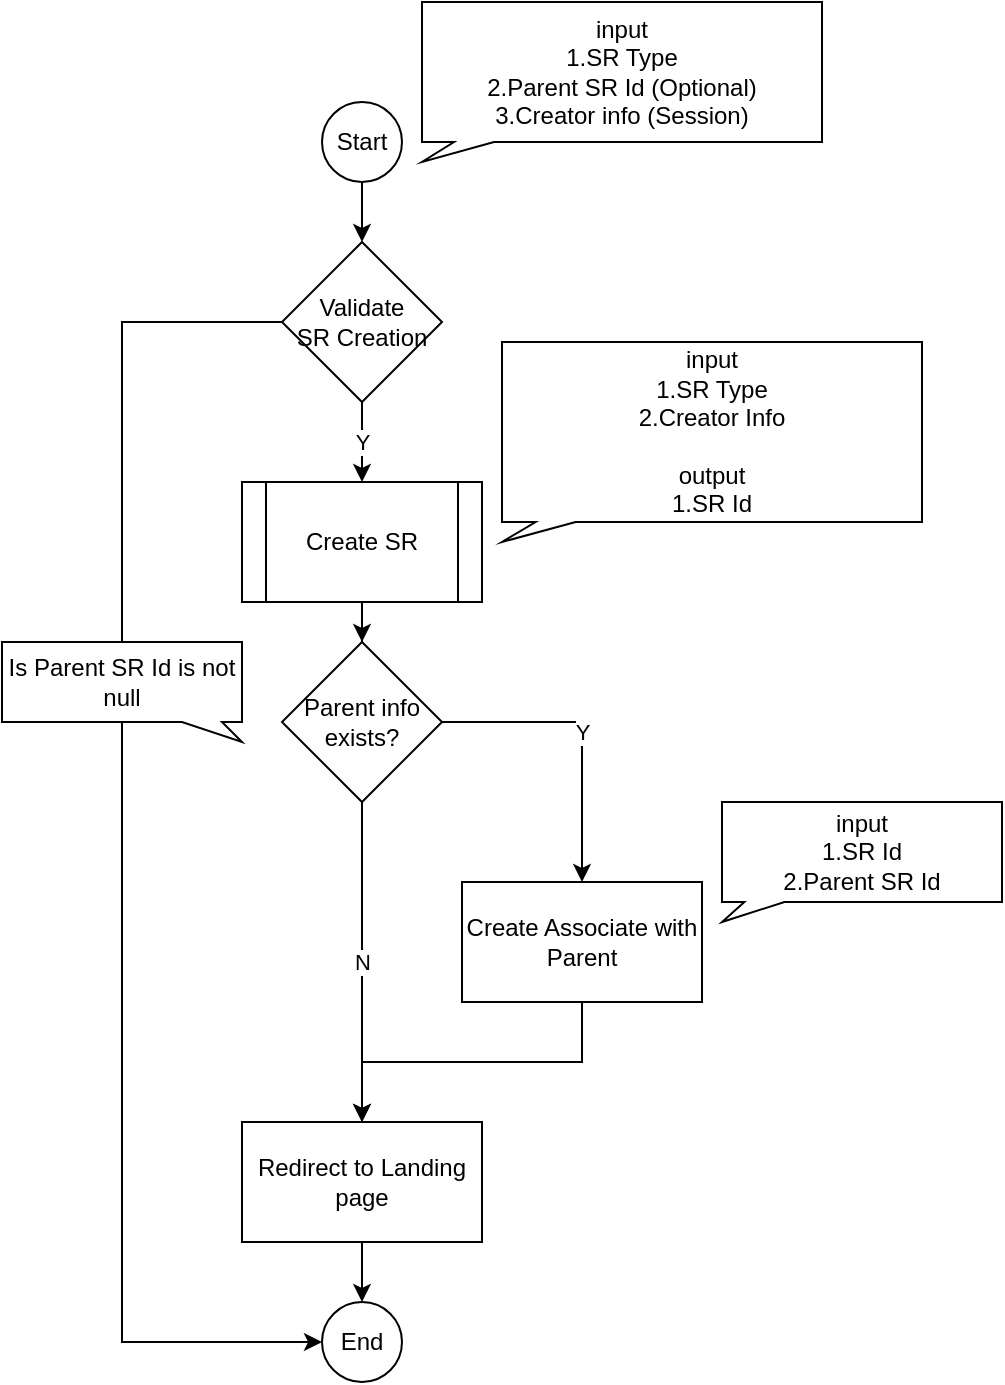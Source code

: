 <mxfile version="15.5.9" type="github">
  <diagram id="Chmw2fx7Nd-Ume3z_her" name="Page-1">
    <mxGraphModel dx="1662" dy="762" grid="1" gridSize="10" guides="1" tooltips="1" connect="1" arrows="1" fold="1" page="1" pageScale="1" pageWidth="850" pageHeight="1100" math="0" shadow="0">
      <root>
        <mxCell id="0" />
        <mxCell id="1" parent="0" />
        <mxCell id="JrEnGwfE29LNn3WhBIr7-6" value="Y" style="edgeStyle=orthogonalEdgeStyle;rounded=0;orthogonalLoop=1;jettySize=auto;html=1;exitX=0.5;exitY=1;exitDx=0;exitDy=0;entryX=0.5;entryY=0;entryDx=0;entryDy=0;startArrow=none;" edge="1" parent="1" source="JrEnGwfE29LNn3WhBIr7-16" target="JrEnGwfE29LNn3WhBIr7-5">
          <mxGeometry relative="1" as="geometry">
            <mxPoint x="220" y="240" as="sourcePoint" />
          </mxGeometry>
        </mxCell>
        <mxCell id="JrEnGwfE29LNn3WhBIr7-18" style="edgeStyle=orthogonalEdgeStyle;rounded=0;orthogonalLoop=1;jettySize=auto;html=1;exitX=0.5;exitY=1;exitDx=0;exitDy=0;entryX=0.5;entryY=0;entryDx=0;entryDy=0;" edge="1" parent="1" source="JrEnGwfE29LNn3WhBIr7-1" target="JrEnGwfE29LNn3WhBIr7-16">
          <mxGeometry relative="1" as="geometry" />
        </mxCell>
        <mxCell id="JrEnGwfE29LNn3WhBIr7-1" value="Start" style="ellipse;whiteSpace=wrap;html=1;aspect=fixed;" vertex="1" parent="1">
          <mxGeometry x="200" y="80" width="40" height="40" as="geometry" />
        </mxCell>
        <mxCell id="JrEnGwfE29LNn3WhBIr7-8" value="Y" style="edgeStyle=orthogonalEdgeStyle;rounded=0;orthogonalLoop=1;jettySize=auto;html=1;exitX=1;exitY=0.5;exitDx=0;exitDy=0;" edge="1" parent="1" source="JrEnGwfE29LNn3WhBIr7-2" target="JrEnGwfE29LNn3WhBIr7-3">
          <mxGeometry relative="1" as="geometry" />
        </mxCell>
        <mxCell id="JrEnGwfE29LNn3WhBIr7-13" value="N" style="edgeStyle=orthogonalEdgeStyle;rounded=0;orthogonalLoop=1;jettySize=auto;html=1;exitX=0.5;exitY=1;exitDx=0;exitDy=0;entryX=0.5;entryY=0;entryDx=0;entryDy=0;" edge="1" parent="1" source="JrEnGwfE29LNn3WhBIr7-2" target="JrEnGwfE29LNn3WhBIr7-9">
          <mxGeometry relative="1" as="geometry" />
        </mxCell>
        <mxCell id="JrEnGwfE29LNn3WhBIr7-2" value="Parent info&lt;br&gt;exists?" style="rhombus;whiteSpace=wrap;html=1;" vertex="1" parent="1">
          <mxGeometry x="180" y="350" width="80" height="80" as="geometry" />
        </mxCell>
        <mxCell id="JrEnGwfE29LNn3WhBIr7-10" style="edgeStyle=orthogonalEdgeStyle;rounded=0;orthogonalLoop=1;jettySize=auto;html=1;exitX=0.5;exitY=1;exitDx=0;exitDy=0;" edge="1" parent="1" source="JrEnGwfE29LNn3WhBIr7-3" target="JrEnGwfE29LNn3WhBIr7-9">
          <mxGeometry relative="1" as="geometry" />
        </mxCell>
        <mxCell id="JrEnGwfE29LNn3WhBIr7-3" value="Create Associate with Parent" style="rounded=0;whiteSpace=wrap;html=1;" vertex="1" parent="1">
          <mxGeometry x="270" y="470" width="120" height="60" as="geometry" />
        </mxCell>
        <mxCell id="JrEnGwfE29LNn3WhBIr7-7" style="edgeStyle=orthogonalEdgeStyle;rounded=0;orthogonalLoop=1;jettySize=auto;html=1;exitX=0.5;exitY=1;exitDx=0;exitDy=0;" edge="1" parent="1" source="JrEnGwfE29LNn3WhBIr7-5" target="JrEnGwfE29LNn3WhBIr7-2">
          <mxGeometry relative="1" as="geometry" />
        </mxCell>
        <mxCell id="JrEnGwfE29LNn3WhBIr7-5" value="Create SR" style="shape=process;whiteSpace=wrap;html=1;backgroundOutline=1;" vertex="1" parent="1">
          <mxGeometry x="160" y="270" width="120" height="60" as="geometry" />
        </mxCell>
        <mxCell id="JrEnGwfE29LNn3WhBIr7-23" style="edgeStyle=orthogonalEdgeStyle;rounded=0;orthogonalLoop=1;jettySize=auto;html=1;exitX=0.5;exitY=1;exitDx=0;exitDy=0;" edge="1" parent="1" source="JrEnGwfE29LNn3WhBIr7-9" target="JrEnGwfE29LNn3WhBIr7-22">
          <mxGeometry relative="1" as="geometry" />
        </mxCell>
        <mxCell id="JrEnGwfE29LNn3WhBIr7-9" value="Redirect to Landing page" style="rounded=0;whiteSpace=wrap;html=1;" vertex="1" parent="1">
          <mxGeometry x="160" y="590" width="120" height="60" as="geometry" />
        </mxCell>
        <mxCell id="JrEnGwfE29LNn3WhBIr7-14" value="input&lt;br&gt;1.SR Type&lt;br&gt;2.Creator Info&lt;br&gt;&lt;br&gt;output&lt;br&gt;1.SR Id" style="shape=callout;whiteSpace=wrap;html=1;perimeter=calloutPerimeter;size=10;position=0.08;position2=0;" vertex="1" parent="1">
          <mxGeometry x="290" y="200" width="210" height="100" as="geometry" />
        </mxCell>
        <mxCell id="JrEnGwfE29LNn3WhBIr7-15" value="input&lt;br&gt;1.SR Type&lt;br&gt;2.Parent SR Id (Optional)&lt;br&gt;3.Creator info (Session)" style="shape=callout;whiteSpace=wrap;html=1;perimeter=calloutPerimeter;size=10;position=0.08;position2=0;" vertex="1" parent="1">
          <mxGeometry x="250" y="30" width="200" height="80" as="geometry" />
        </mxCell>
        <mxCell id="JrEnGwfE29LNn3WhBIr7-24" style="edgeStyle=orthogonalEdgeStyle;rounded=0;orthogonalLoop=1;jettySize=auto;html=1;exitX=0;exitY=0.5;exitDx=0;exitDy=0;entryX=0;entryY=0.5;entryDx=0;entryDy=0;" edge="1" parent="1" source="JrEnGwfE29LNn3WhBIr7-16" target="JrEnGwfE29LNn3WhBIr7-22">
          <mxGeometry relative="1" as="geometry">
            <Array as="points">
              <mxPoint x="100" y="190" />
              <mxPoint x="100" y="700" />
            </Array>
          </mxGeometry>
        </mxCell>
        <mxCell id="JrEnGwfE29LNn3WhBIr7-16" value="Validate&lt;br&gt;SR Creation" style="rhombus;whiteSpace=wrap;html=1;" vertex="1" parent="1">
          <mxGeometry x="180" y="150" width="80" height="80" as="geometry" />
        </mxCell>
        <mxCell id="JrEnGwfE29LNn3WhBIr7-19" value="input&lt;br&gt;1.SR Id&lt;br&gt;2.Parent SR Id" style="shape=callout;whiteSpace=wrap;html=1;perimeter=calloutPerimeter;size=10;position=0.08;position2=0;" vertex="1" parent="1">
          <mxGeometry x="400" y="430" width="140" height="60" as="geometry" />
        </mxCell>
        <mxCell id="JrEnGwfE29LNn3WhBIr7-21" value="Is Parent SR Id is not null" style="shape=callout;whiteSpace=wrap;html=1;perimeter=calloutPerimeter;size=10;position=0.75;position2=1;" vertex="1" parent="1">
          <mxGeometry x="40" y="350" width="120" height="50" as="geometry" />
        </mxCell>
        <mxCell id="JrEnGwfE29LNn3WhBIr7-22" value="End" style="ellipse;whiteSpace=wrap;html=1;aspect=fixed;" vertex="1" parent="1">
          <mxGeometry x="200" y="680" width="40" height="40" as="geometry" />
        </mxCell>
      </root>
    </mxGraphModel>
  </diagram>
</mxfile>
